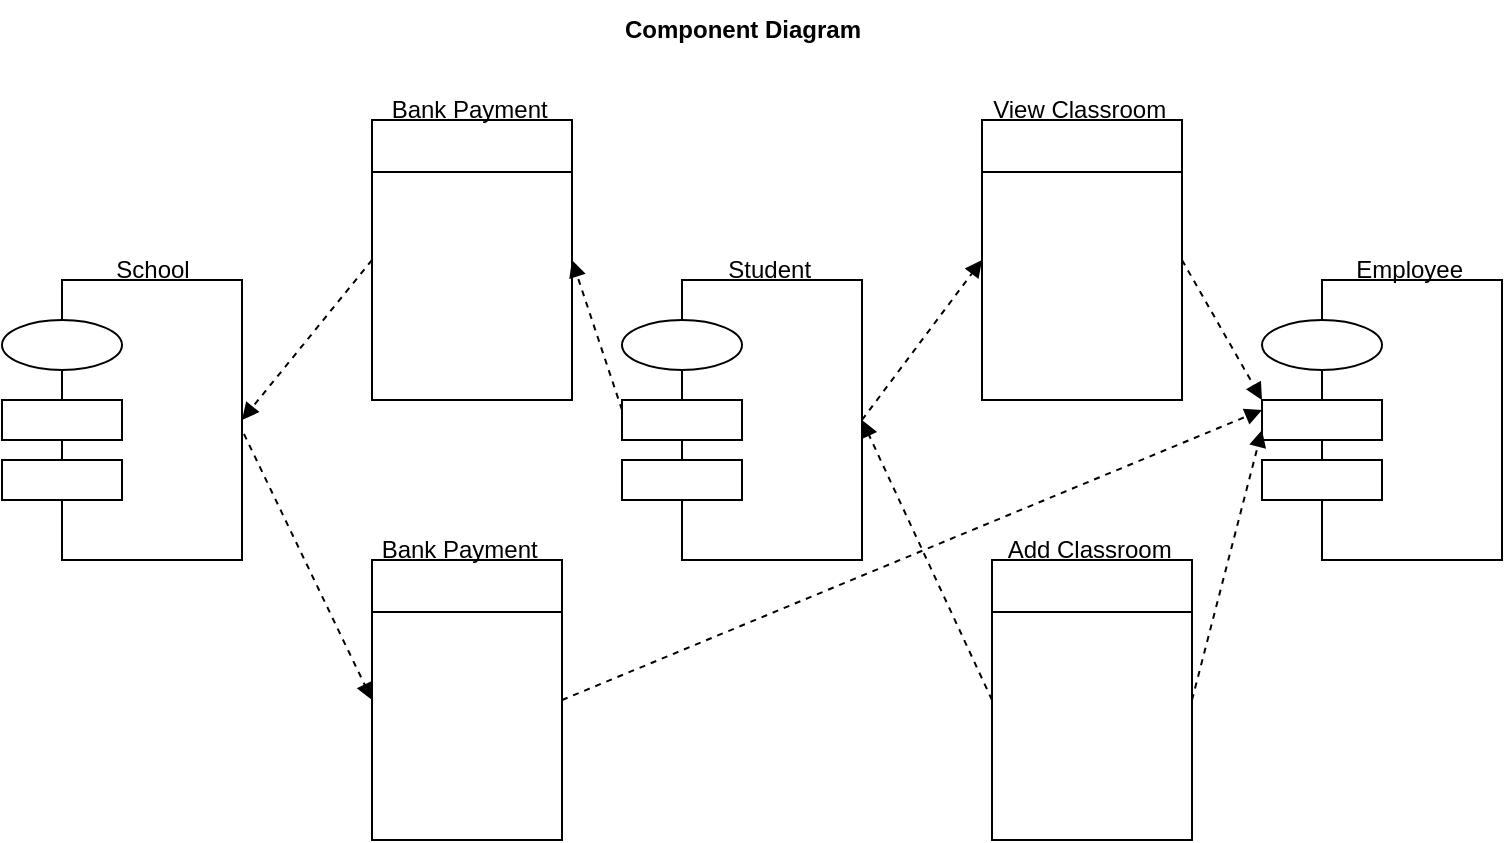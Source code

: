 <mxfile version="21.0.6" type="device"><diagram name="Σελίδα-1" id="4DWW0dAsVXxbuqdJEULF"><mxGraphModel dx="1250" dy="764" grid="0" gridSize="10" guides="1" tooltips="1" connect="1" arrows="1" fold="1" page="1" pageScale="1" pageWidth="827" pageHeight="1169" math="0" shadow="0"><root><mxCell id="0"/><mxCell id="1" parent="0"/><mxCell id="fgvWYX2tqUW6axfd8yPi-6" value="" style="fontStyle=0;html=1;whiteSpace=wrap;" vertex="1" parent="1"><mxGeometry x="390" y="160" width="90" height="140" as="geometry"/></mxCell><mxCell id="fgvWYX2tqUW6axfd8yPi-7" value="" style="fontStyle=1;whiteSpace=wrap;html=1;" vertex="1" parent="1"><mxGeometry x="360" y="220" width="60" height="20" as="geometry"/></mxCell><mxCell id="fgvWYX2tqUW6axfd8yPi-8" value="" style="fontStyle=1;whiteSpace=wrap;html=1;" vertex="1" parent="1"><mxGeometry x="360" y="250" width="60" height="20" as="geometry"/></mxCell><mxCell id="fgvWYX2tqUW6axfd8yPi-10" value="" style="ellipse;html=1;whiteSpace=wrap;" vertex="1" parent="1"><mxGeometry x="360" y="180" width="60" height="25" as="geometry"/></mxCell><mxCell id="fgvWYX2tqUW6axfd8yPi-11" value="&lt;b&gt;Component Diagram&lt;/b&gt;" style="text;html=1;align=center;verticalAlign=middle;resizable=0;points=[];autosize=1;strokeColor=none;fillColor=none;" vertex="1" parent="1"><mxGeometry x="350" y="20" width="140" height="30" as="geometry"/></mxCell><mxCell id="fgvWYX2tqUW6axfd8yPi-12" value="" style="fontStyle=0;html=1;whiteSpace=wrap;" vertex="1" parent="1"><mxGeometry x="710" y="160" width="90" height="140" as="geometry"/></mxCell><mxCell id="fgvWYX2tqUW6axfd8yPi-13" value="" style="fontStyle=1;whiteSpace=wrap;html=1;" vertex="1" parent="1"><mxGeometry x="680" y="220" width="60" height="20" as="geometry"/></mxCell><mxCell id="fgvWYX2tqUW6axfd8yPi-14" value="" style="fontStyle=1;whiteSpace=wrap;html=1;" vertex="1" parent="1"><mxGeometry x="680" y="250" width="60" height="20" as="geometry"/></mxCell><mxCell id="fgvWYX2tqUW6axfd8yPi-15" value="" style="ellipse;html=1;whiteSpace=wrap;" vertex="1" parent="1"><mxGeometry x="680" y="180" width="60" height="25" as="geometry"/></mxCell><mxCell id="fgvWYX2tqUW6axfd8yPi-16" value="Student&amp;nbsp;" style="text;html=1;align=center;verticalAlign=middle;resizable=0;points=[];autosize=1;strokeColor=none;fillColor=none;" vertex="1" parent="1"><mxGeometry x="400" y="140" width="70" height="30" as="geometry"/></mxCell><mxCell id="fgvWYX2tqUW6axfd8yPi-17" value="Employee&amp;nbsp;" style="text;html=1;align=center;verticalAlign=middle;resizable=0;points=[];autosize=1;strokeColor=none;fillColor=none;" vertex="1" parent="1"><mxGeometry x="715" y="140" width="80" height="30" as="geometry"/></mxCell><mxCell id="fgvWYX2tqUW6axfd8yPi-18" value="" style="swimlane;fontStyle=0;childLayout=stackLayout;horizontal=1;startSize=26;fillColor=none;horizontalStack=0;resizeParent=1;resizeParentMax=0;resizeLast=0;collapsible=1;marginBottom=0;whiteSpace=wrap;html=1;" vertex="1" parent="1"><mxGeometry x="540" y="80" width="100" height="140" as="geometry"><mxRectangle x="240" y="240" width="80" height="30" as="alternateBounds"/></mxGeometry></mxCell><mxCell id="fgvWYX2tqUW6axfd8yPi-22" value="View Classroom&amp;nbsp;" style="text;html=1;align=center;verticalAlign=middle;resizable=0;points=[];autosize=1;strokeColor=none;fillColor=none;" vertex="1" parent="1"><mxGeometry x="535" y="60" width="110" height="30" as="geometry"/></mxCell><mxCell id="fgvWYX2tqUW6axfd8yPi-25" value="" style="swimlane;fontStyle=0;childLayout=stackLayout;horizontal=1;startSize=26;fillColor=none;horizontalStack=0;resizeParent=1;resizeParentMax=0;resizeLast=0;collapsible=1;marginBottom=0;whiteSpace=wrap;html=1;" vertex="1" parent="1"><mxGeometry x="545" y="300" width="100" height="140" as="geometry"><mxRectangle x="240" y="240" width="80" height="30" as="alternateBounds"/></mxGeometry></mxCell><mxCell id="fgvWYX2tqUW6axfd8yPi-26" value="Add Classroom&amp;nbsp;" style="text;html=1;align=center;verticalAlign=middle;resizable=0;points=[];autosize=1;strokeColor=none;fillColor=none;" vertex="1" parent="1"><mxGeometry x="540" y="280" width="110" height="30" as="geometry"/></mxCell><mxCell id="fgvWYX2tqUW6axfd8yPi-27" value="" style="html=1;verticalAlign=bottom;labelBackgroundColor=none;endArrow=block;endFill=1;dashed=1;rounded=0;exitX=1;exitY=0.5;exitDx=0;exitDy=0;entryX=0;entryY=0.5;entryDx=0;entryDy=0;" edge="1" parent="1" source="fgvWYX2tqUW6axfd8yPi-6" target="fgvWYX2tqUW6axfd8yPi-18"><mxGeometry width="160" relative="1" as="geometry"><mxPoint x="240" y="290" as="sourcePoint"/><mxPoint x="540" y="160" as="targetPoint"/></mxGeometry></mxCell><mxCell id="fgvWYX2tqUW6axfd8yPi-28" value="" style="html=1;verticalAlign=bottom;labelBackgroundColor=none;endArrow=block;endFill=1;dashed=1;rounded=0;entryX=1;entryY=0.5;entryDx=0;entryDy=0;exitX=0;exitY=0.5;exitDx=0;exitDy=0;" edge="1" parent="1" source="fgvWYX2tqUW6axfd8yPi-25" target="fgvWYX2tqUW6axfd8yPi-6"><mxGeometry width="160" relative="1" as="geometry"><mxPoint x="540" y="380" as="sourcePoint"/><mxPoint x="550" y="160" as="targetPoint"/></mxGeometry></mxCell><mxCell id="fgvWYX2tqUW6axfd8yPi-29" value="" style="html=1;verticalAlign=bottom;labelBackgroundColor=none;endArrow=block;endFill=1;dashed=1;rounded=0;entryX=0;entryY=0.75;entryDx=0;entryDy=0;exitX=1;exitY=0.5;exitDx=0;exitDy=0;" edge="1" parent="1" source="fgvWYX2tqUW6axfd8yPi-25" target="fgvWYX2tqUW6axfd8yPi-13"><mxGeometry width="160" relative="1" as="geometry"><mxPoint x="660" y="240" as="sourcePoint"/><mxPoint x="560" y="170" as="targetPoint"/></mxGeometry></mxCell><mxCell id="fgvWYX2tqUW6axfd8yPi-30" value="" style="html=1;verticalAlign=bottom;labelBackgroundColor=none;endArrow=block;endFill=1;dashed=1;rounded=0;exitX=1;exitY=0.5;exitDx=0;exitDy=0;entryX=0;entryY=0;entryDx=0;entryDy=0;" edge="1" parent="1" source="fgvWYX2tqUW6axfd8yPi-18" target="fgvWYX2tqUW6axfd8yPi-13"><mxGeometry width="160" relative="1" as="geometry"><mxPoint x="510" y="260" as="sourcePoint"/><mxPoint x="570" y="180" as="targetPoint"/></mxGeometry></mxCell><mxCell id="fgvWYX2tqUW6axfd8yPi-31" value="" style="fontStyle=0;html=1;whiteSpace=wrap;" vertex="1" parent="1"><mxGeometry x="80" y="160" width="90" height="140" as="geometry"/></mxCell><mxCell id="fgvWYX2tqUW6axfd8yPi-32" value="" style="fontStyle=1;whiteSpace=wrap;html=1;" vertex="1" parent="1"><mxGeometry x="50" y="220" width="60" height="20" as="geometry"/></mxCell><mxCell id="fgvWYX2tqUW6axfd8yPi-33" value="" style="fontStyle=1;whiteSpace=wrap;html=1;" vertex="1" parent="1"><mxGeometry x="50" y="250" width="60" height="20" as="geometry"/></mxCell><mxCell id="fgvWYX2tqUW6axfd8yPi-34" value="" style="ellipse;html=1;whiteSpace=wrap;" vertex="1" parent="1"><mxGeometry x="50" y="180" width="60" height="25" as="geometry"/></mxCell><mxCell id="fgvWYX2tqUW6axfd8yPi-35" value="School" style="text;html=1;align=center;verticalAlign=middle;resizable=0;points=[];autosize=1;strokeColor=none;fillColor=none;" vertex="1" parent="1"><mxGeometry x="95" y="140" width="60" height="30" as="geometry"/></mxCell><mxCell id="fgvWYX2tqUW6axfd8yPi-36" value="" style="swimlane;fontStyle=0;childLayout=stackLayout;horizontal=1;startSize=26;fillColor=none;horizontalStack=0;resizeParent=1;resizeParentMax=0;resizeLast=0;collapsible=1;marginBottom=0;whiteSpace=wrap;html=1;" vertex="1" parent="1"><mxGeometry x="235" y="80" width="100" height="140" as="geometry"><mxRectangle x="240" y="240" width="80" height="30" as="alternateBounds"/></mxGeometry></mxCell><mxCell id="fgvWYX2tqUW6axfd8yPi-37" value="Bank Payment&amp;nbsp;" style="text;html=1;align=center;verticalAlign=middle;resizable=0;points=[];autosize=1;strokeColor=none;fillColor=none;" vertex="1" parent="1"><mxGeometry x="235" y="60" width="100" height="30" as="geometry"/></mxCell><mxCell id="fgvWYX2tqUW6axfd8yPi-38" value="" style="html=1;verticalAlign=bottom;labelBackgroundColor=none;endArrow=block;endFill=1;dashed=1;rounded=0;entryX=1;entryY=0.5;entryDx=0;entryDy=0;exitX=0;exitY=0.5;exitDx=0;exitDy=0;" edge="1" parent="1" source="fgvWYX2tqUW6axfd8yPi-36" target="fgvWYX2tqUW6axfd8yPi-31"><mxGeometry width="160" relative="1" as="geometry"><mxPoint x="555" y="380" as="sourcePoint"/><mxPoint x="490" y="240" as="targetPoint"/></mxGeometry></mxCell><mxCell id="fgvWYX2tqUW6axfd8yPi-39" value="" style="html=1;verticalAlign=bottom;labelBackgroundColor=none;endArrow=block;endFill=1;dashed=1;rounded=0;entryX=1;entryY=0.5;entryDx=0;entryDy=0;exitX=0;exitY=0.25;exitDx=0;exitDy=0;" edge="1" parent="1" source="fgvWYX2tqUW6axfd8yPi-7" target="fgvWYX2tqUW6axfd8yPi-36"><mxGeometry width="160" relative="1" as="geometry"><mxPoint x="565" y="390" as="sourcePoint"/><mxPoint x="500" y="250" as="targetPoint"/></mxGeometry></mxCell><mxCell id="fgvWYX2tqUW6axfd8yPi-40" value="" style="html=1;verticalAlign=bottom;labelBackgroundColor=none;endArrow=block;endFill=1;dashed=1;rounded=0;entryX=0;entryY=0.5;entryDx=0;entryDy=0;exitX=1.011;exitY=0.55;exitDx=0;exitDy=0;exitPerimeter=0;" edge="1" parent="1" source="fgvWYX2tqUW6axfd8yPi-31" target="fgvWYX2tqUW6axfd8yPi-45"><mxGeometry width="160" relative="1" as="geometry"><mxPoint x="575" y="400" as="sourcePoint"/><mxPoint x="510" y="260" as="targetPoint"/></mxGeometry></mxCell><mxCell id="fgvWYX2tqUW6axfd8yPi-45" value="" style="swimlane;fontStyle=0;childLayout=stackLayout;horizontal=1;startSize=26;fillColor=none;horizontalStack=0;resizeParent=1;resizeParentMax=0;resizeLast=0;collapsible=1;marginBottom=0;whiteSpace=wrap;html=1;" vertex="1" parent="1"><mxGeometry x="235" y="300" width="95" height="140" as="geometry"><mxRectangle x="240" y="240" width="80" height="30" as="alternateBounds"/></mxGeometry></mxCell><mxCell id="fgvWYX2tqUW6axfd8yPi-46" value="Bank Payment&amp;nbsp;" style="text;html=1;align=center;verticalAlign=middle;resizable=0;points=[];autosize=1;strokeColor=none;fillColor=none;" vertex="1" parent="1"><mxGeometry x="230" y="280" width="100" height="30" as="geometry"/></mxCell><mxCell id="fgvWYX2tqUW6axfd8yPi-49" value="" style="html=1;verticalAlign=bottom;labelBackgroundColor=none;endArrow=block;endFill=1;dashed=1;rounded=0;entryX=0;entryY=0.25;entryDx=0;entryDy=0;exitX=1;exitY=0.5;exitDx=0;exitDy=0;" edge="1" parent="1" source="fgvWYX2tqUW6axfd8yPi-45" target="fgvWYX2tqUW6axfd8yPi-13"><mxGeometry width="160" relative="1" as="geometry"><mxPoint x="181" y="247" as="sourcePoint"/><mxPoint x="245" y="380" as="targetPoint"/></mxGeometry></mxCell></root></mxGraphModel></diagram></mxfile>